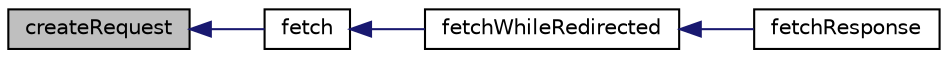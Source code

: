 digraph "createRequest"
{
  edge [fontname="Helvetica",fontsize="10",labelfontname="Helvetica",labelfontsize="10"];
  node [fontname="Helvetica",fontsize="10",shape=record];
  rankdir="LR";
  Node1 [label="createRequest",height=0.2,width=0.4,color="black", fillcolor="grey75", style="filled" fontcolor="black"];
  Node1 -> Node2 [dir="back",color="midnightblue",fontsize="10",style="solid",fontname="Helvetica"];
  Node2 [label="fetch",height=0.2,width=0.4,color="black", fillcolor="white", style="filled",URL="$class_simple_user_agent.html#adf5ea10e75709c7e1b26acb59efaebfc"];
  Node2 -> Node3 [dir="back",color="midnightblue",fontsize="10",style="solid",fontname="Helvetica"];
  Node3 [label="fetchWhileRedirected",height=0.2,width=0.4,color="black", fillcolor="white", style="filled",URL="$class_simple_user_agent.html#aaf48fd0453fb5254b4f425e3ac4dfa3c"];
  Node3 -> Node4 [dir="back",color="midnightblue",fontsize="10",style="solid",fontname="Helvetica"];
  Node4 [label="fetchResponse",height=0.2,width=0.4,color="black", fillcolor="white", style="filled",URL="$class_simple_user_agent.html#a429533e5f8f706041f3956898f08e037"];
}
